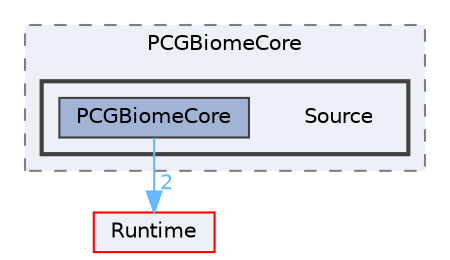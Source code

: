 digraph "Source"
{
 // INTERACTIVE_SVG=YES
 // LATEX_PDF_SIZE
  bgcolor="transparent";
  edge [fontname=Helvetica,fontsize=10,labelfontname=Helvetica,labelfontsize=10];
  node [fontname=Helvetica,fontsize=10,shape=box,height=0.2,width=0.4];
  compound=true
  subgraph clusterdir_4ccec30dafbcfa6ffa58932dd5cac454 {
    graph [ bgcolor="#edf0f7", pencolor="grey50", label="PCGBiomeCore", fontname=Helvetica,fontsize=10 style="filled,dashed", URL="dir_4ccec30dafbcfa6ffa58932dd5cac454.html",tooltip=""]
  subgraph clusterdir_0a30d407f9139eeec2fbb7dc06623362 {
    graph [ bgcolor="#edf0f7", pencolor="grey25", label="", fontname=Helvetica,fontsize=10 style="filled,bold", URL="dir_0a30d407f9139eeec2fbb7dc06623362.html",tooltip=""]
    dir_0a30d407f9139eeec2fbb7dc06623362 [shape=plaintext, label="Source"];
  dir_8f84c3197c288a8b1312a570067420f5 [label="PCGBiomeCore", fillcolor="#a2b4d6", color="grey25", style="filled", URL="dir_8f84c3197c288a8b1312a570067420f5.html",tooltip=""];
  }
  }
  dir_7536b172fbd480bfd146a1b1acd6856b [label="Runtime", fillcolor="#edf0f7", color="red", style="filled", URL="dir_7536b172fbd480bfd146a1b1acd6856b.html",tooltip=""];
  dir_8f84c3197c288a8b1312a570067420f5->dir_7536b172fbd480bfd146a1b1acd6856b [headlabel="2", labeldistance=1.5 headhref="dir_000727_000984.html" href="dir_000727_000984.html" color="steelblue1" fontcolor="steelblue1"];
}
